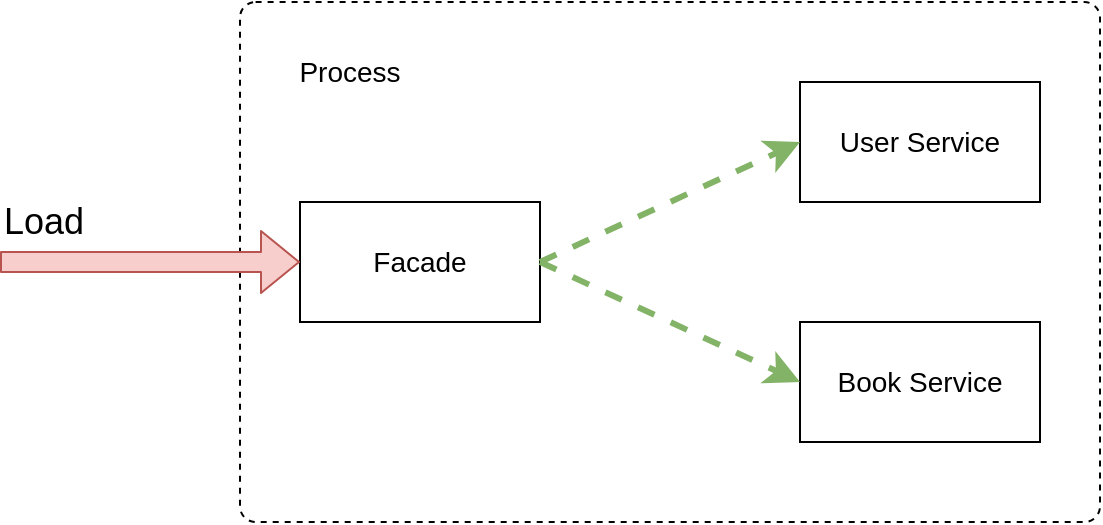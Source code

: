 <mxfile version="12.1.3" type="device" pages="1"><diagram id="x8ELzh4XNUy7_BukPCv1" name="Page-1"><mxGraphModel dx="1186" dy="614" grid="1" gridSize="10" guides="1" tooltips="1" connect="1" arrows="1" fold="1" page="1" pageScale="1" pageWidth="850" pageHeight="1100" math="0" shadow="0"><root><mxCell id="0"/><mxCell id="1" parent="0"/><mxCell id="Op5pIzVoKzDk3pZt2YNz-7" value="" style="rounded=1;whiteSpace=wrap;html=1;arcSize=3;dashed=1;" vertex="1" parent="1"><mxGeometry x="280" y="180" width="430" height="260" as="geometry"/></mxCell><mxCell id="j3lV0G7D7t4SHeQdgXaM-1" value="&lt;font style=&quot;font-size: 14px&quot;&gt;Facade&lt;/font&gt;" style="rounded=0;whiteSpace=wrap;html=1;" parent="1" vertex="1"><mxGeometry x="310" y="280" width="120" height="60" as="geometry"/></mxCell><mxCell id="j3lV0G7D7t4SHeQdgXaM-2" value="&lt;font style=&quot;font-size: 14px&quot;&gt;User Service&lt;/font&gt;" style="rounded=0;whiteSpace=wrap;html=1;" parent="1" vertex="1"><mxGeometry x="560" y="220" width="120" height="60" as="geometry"/></mxCell><mxCell id="j3lV0G7D7t4SHeQdgXaM-3" value="&lt;font style=&quot;font-size: 14px&quot;&gt;Book Service&lt;/font&gt;" style="rounded=0;whiteSpace=wrap;html=1;" parent="1" vertex="1"><mxGeometry x="560" y="340" width="120" height="60" as="geometry"/></mxCell><mxCell id="Op5pIzVoKzDk3pZt2YNz-3" value="" style="endArrow=classic;html=1;strokeWidth=3;fillColor=#d5e8d4;exitX=1;exitY=0.5;exitDx=0;exitDy=0;entryX=0;entryY=0.5;entryDx=0;entryDy=0;dashed=1;endSize=8;strokeColor=#82b366;" edge="1" parent="1" source="j3lV0G7D7t4SHeQdgXaM-1" target="j3lV0G7D7t4SHeQdgXaM-2"><mxGeometry width="50" height="50" relative="1" as="geometry"><mxPoint x="310" y="470" as="sourcePoint"/><mxPoint x="360" y="420" as="targetPoint"/></mxGeometry></mxCell><mxCell id="Op5pIzVoKzDk3pZt2YNz-6" value="" style="endArrow=classic;html=1;strokeWidth=3;fillColor=#d5e8d4;exitX=1;exitY=0.5;exitDx=0;exitDy=0;entryX=0;entryY=0.5;entryDx=0;entryDy=0;dashed=1;endSize=8;strokeColor=#82b366;" edge="1" parent="1" source="j3lV0G7D7t4SHeQdgXaM-1" target="j3lV0G7D7t4SHeQdgXaM-3"><mxGeometry width="50" height="50" relative="1" as="geometry"><mxPoint x="440" y="320" as="sourcePoint"/><mxPoint x="570" y="260" as="targetPoint"/></mxGeometry></mxCell><mxCell id="Op5pIzVoKzDk3pZt2YNz-8" value="&lt;font style=&quot;font-size: 14px&quot;&gt;Process&lt;/font&gt;" style="text;html=1;strokeColor=none;fillColor=none;align=center;verticalAlign=middle;whiteSpace=wrap;rounded=0;" vertex="1" parent="1"><mxGeometry x="270" y="200" width="130" height="30" as="geometry"/></mxCell><mxCell id="Op5pIzVoKzDk3pZt2YNz-11" value="" style="shape=flexArrow;endArrow=classic;html=1;entryX=0;entryY=0.5;entryDx=0;entryDy=0;fillColor=#f8cecc;strokeColor=#b85450;" edge="1" parent="1"><mxGeometry width="50" height="50" relative="1" as="geometry"><mxPoint x="160" y="310" as="sourcePoint"/><mxPoint x="310" y="310" as="targetPoint"/></mxGeometry></mxCell><mxCell id="Op5pIzVoKzDk3pZt2YNz-12" value="&lt;font style=&quot;font-size: 18px&quot;&gt;Load&lt;/font&gt;" style="text;html=1;strokeColor=none;fillColor=none;align=left;verticalAlign=middle;whiteSpace=wrap;rounded=0;" vertex="1" parent="1"><mxGeometry x="160" y="280" width="110" height="20" as="geometry"/></mxCell></root></mxGraphModel></diagram></mxfile>